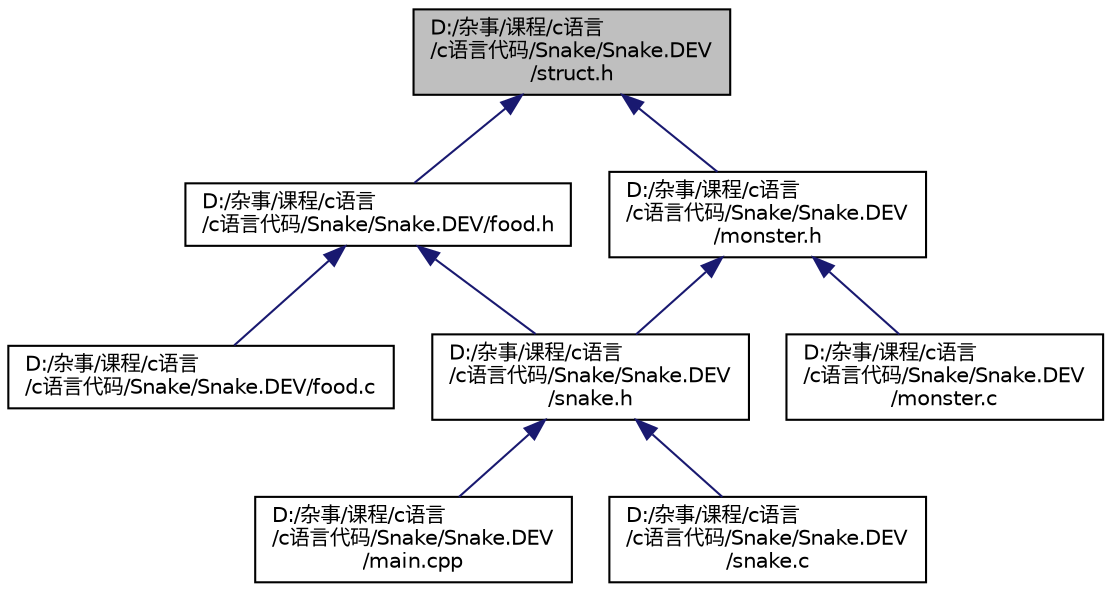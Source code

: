 digraph "D:/杂事/课程/c语言/c语言代码/Snake/Snake.DEV/struct.h"
{
  edge [fontname="Helvetica",fontsize="10",labelfontname="Helvetica",labelfontsize="10"];
  node [fontname="Helvetica",fontsize="10",shape=record];
  Node1 [label="D:/杂事/课程/c语言\l/c语言代码/Snake/Snake.DEV\l/struct.h",height=0.2,width=0.4,color="black", fillcolor="grey75", style="filled", fontcolor="black"];
  Node1 -> Node2 [dir="back",color="midnightblue",fontsize="10",style="solid"];
  Node2 [label="D:/杂事/课程/c语言\l/c语言代码/Snake/Snake.DEV/food.h",height=0.2,width=0.4,color="black", fillcolor="white", style="filled",URL="$food_8h.html"];
  Node2 -> Node3 [dir="back",color="midnightblue",fontsize="10",style="solid"];
  Node3 [label="D:/杂事/课程/c语言\l/c语言代码/Snake/Snake.DEV/food.c",height=0.2,width=0.4,color="black", fillcolor="white", style="filled",URL="$food_8c.html"];
  Node2 -> Node4 [dir="back",color="midnightblue",fontsize="10",style="solid"];
  Node4 [label="D:/杂事/课程/c语言\l/c语言代码/Snake/Snake.DEV\l/snake.h",height=0.2,width=0.4,color="black", fillcolor="white", style="filled",URL="$snake_8h.html"];
  Node4 -> Node5 [dir="back",color="midnightblue",fontsize="10",style="solid"];
  Node5 [label="D:/杂事/课程/c语言\l/c语言代码/Snake/Snake.DEV\l/main.cpp",height=0.2,width=0.4,color="black", fillcolor="white", style="filled",URL="$main_8cpp.html",tooltip="snake "];
  Node4 -> Node6 [dir="back",color="midnightblue",fontsize="10",style="solid"];
  Node6 [label="D:/杂事/课程/c语言\l/c语言代码/Snake/Snake.DEV\l/snake.c",height=0.2,width=0.4,color="black", fillcolor="white", style="filled",URL="$snake_8c.html"];
  Node1 -> Node7 [dir="back",color="midnightblue",fontsize="10",style="solid"];
  Node7 [label="D:/杂事/课程/c语言\l/c语言代码/Snake/Snake.DEV\l/monster.h",height=0.2,width=0.4,color="black", fillcolor="white", style="filled",URL="$monster_8h.html"];
  Node7 -> Node4 [dir="back",color="midnightblue",fontsize="10",style="solid"];
  Node7 -> Node8 [dir="back",color="midnightblue",fontsize="10",style="solid"];
  Node8 [label="D:/杂事/课程/c语言\l/c语言代码/Snake/Snake.DEV\l/monster.c",height=0.2,width=0.4,color="black", fillcolor="white", style="filled",URL="$monster_8c.html"];
}
